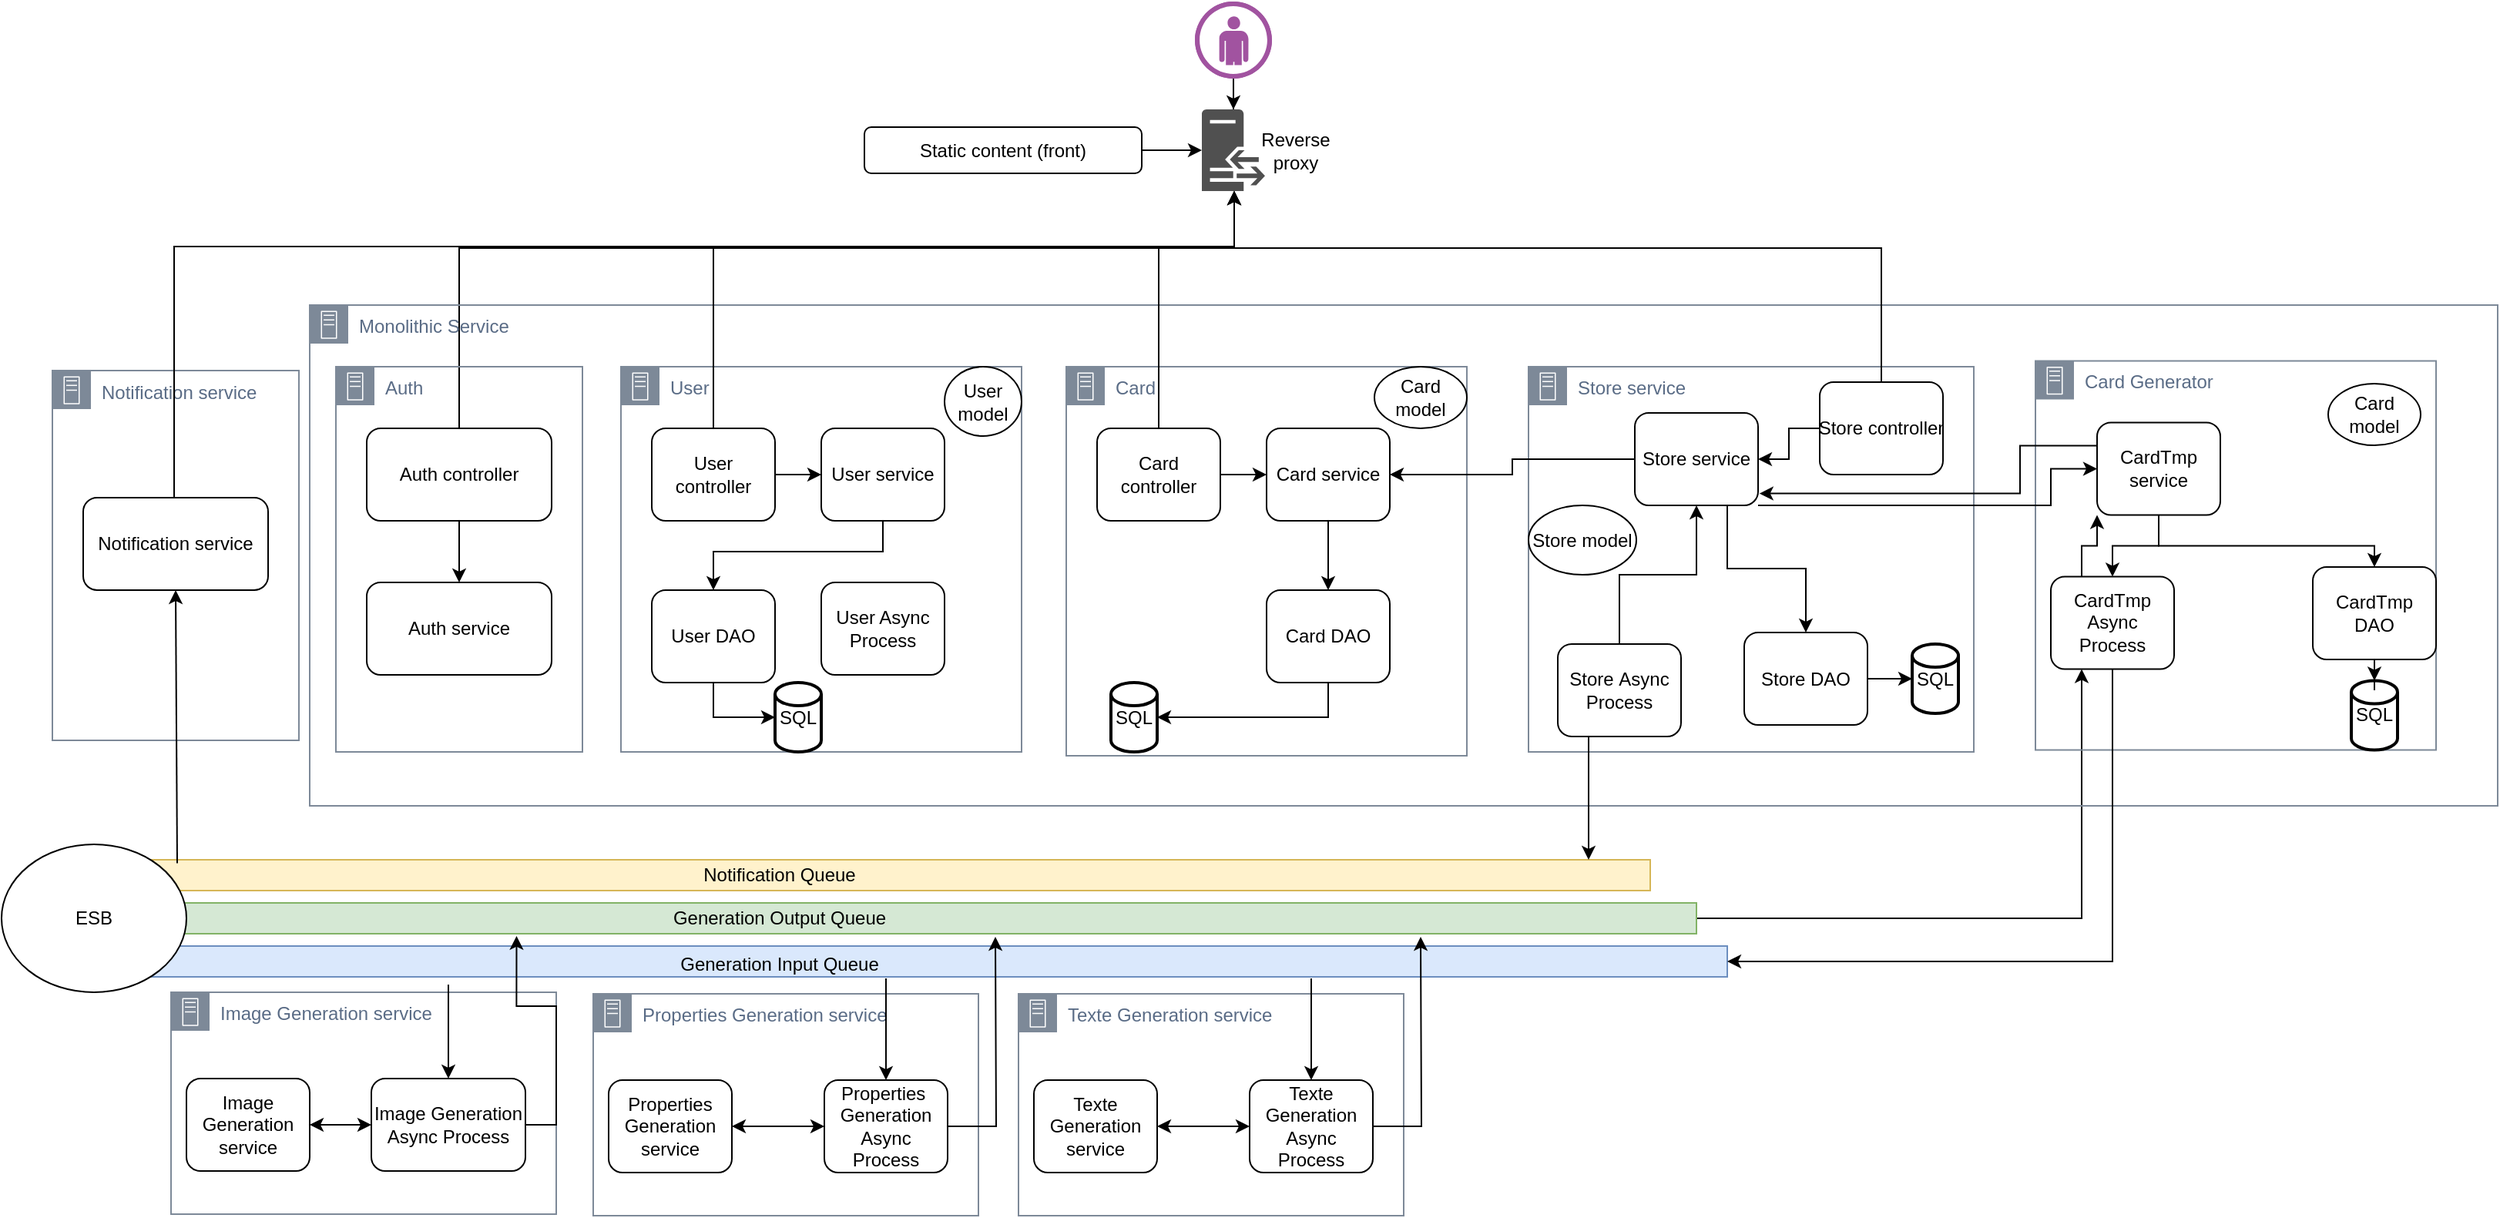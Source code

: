 <mxfile version="22.1.22" type="embed">
  <diagram name="Page-1" id="q6bTNU0Bb0r1d_ds81eu">
    <mxGraphModel dx="1678" dy="952" grid="1" gridSize="10" guides="1" tooltips="1" connect="1" arrows="1" fold="1" page="1" pageScale="1" pageWidth="827" pageHeight="1169" math="0" shadow="0">
      <root>
        <mxCell id="0" />
        <mxCell id="1" parent="0" />
        <mxCell id="54" style="edgeStyle=orthogonalEdgeStyle;rounded=0;orthogonalLoop=1;jettySize=auto;html=1;exitX=0.5;exitY=0;exitDx=0;exitDy=0;" edge="1" parent="1" source="NBiasI5mmAmGq7dsY7FG-7" target="NBiasI5mmAmGq7dsY7FG-2">
          <mxGeometry relative="1" as="geometry">
            <Array as="points">
              <mxPoint x="327" y="171" />
              <mxPoint x="830" y="171" />
            </Array>
          </mxGeometry>
        </mxCell>
        <mxCell id="eAkKvwcHHgbk8l9sqlYF-39" value="" style="rounded=0;whiteSpace=wrap;html=1;fillColor=#fff2cc;strokeColor=#d6b656;" parent="1" vertex="1">
          <mxGeometry x="62" y="568" width="1038" height="20" as="geometry" />
        </mxCell>
        <mxCell id="eAkKvwcHHgbk8l9sqlYF-126" style="edgeStyle=orthogonalEdgeStyle;rounded=0;orthogonalLoop=1;jettySize=auto;html=1;entryX=0.25;entryY=1;entryDx=0;entryDy=0;" parent="1" source="eAkKvwcHHgbk8l9sqlYF-40" target="eAkKvwcHHgbk8l9sqlYF-113" edge="1">
          <mxGeometry relative="1" as="geometry" />
        </mxCell>
        <mxCell id="eAkKvwcHHgbk8l9sqlYF-40" value="" style="rounded=0;whiteSpace=wrap;html=1;fillColor=#d5e8d4;strokeColor=#82b366;" parent="1" vertex="1">
          <mxGeometry x="62" y="596" width="1068" height="20" as="geometry" />
        </mxCell>
        <mxCell id="eAkKvwcHHgbk8l9sqlYF-58" value="" style="rounded=0;whiteSpace=wrap;html=1;fillColor=#dae8fc;strokeColor=#6c8ebf;" parent="1" vertex="1">
          <mxGeometry x="63" y="624" width="1087" height="20" as="geometry" />
        </mxCell>
        <mxCell id="eAkKvwcHHgbk8l9sqlYF-3" style="edgeStyle=orthogonalEdgeStyle;rounded=0;orthogonalLoop=1;jettySize=auto;html=1;exitX=0.5;exitY=1;exitDx=0;exitDy=0;exitPerimeter=0;" parent="1" source="NBiasI5mmAmGq7dsY7FG-1" target="NBiasI5mmAmGq7dsY7FG-2" edge="1">
          <mxGeometry relative="1" as="geometry" />
        </mxCell>
        <mxCell id="NBiasI5mmAmGq7dsY7FG-1" value="" style="verticalLabelPosition=bottom;sketch=0;html=1;fillColor=#A153A0;strokeColor=#ffffff;verticalAlign=top;align=center;points=[[0,0.5,0],[0.125,0.25,0],[0.25,0,0],[0.5,0,0],[0.75,0,0],[0.875,0.25,0],[1,0.5,0],[0.875,0.75,0],[0.75,1,0],[0.5,1,0],[0.125,0.75,0]];pointerEvents=1;shape=mxgraph.cisco_safe.compositeIcon;bgIcon=ellipse;resIcon=mxgraph.cisco_safe.design.user;" parent="1" vertex="1">
          <mxGeometry x="804.5" y="11" width="50" height="50" as="geometry" />
        </mxCell>
        <mxCell id="NBiasI5mmAmGq7dsY7FG-2" value="" style="sketch=0;pointerEvents=1;shadow=0;dashed=0;html=1;strokeColor=none;fillColor=#505050;labelPosition=center;verticalLabelPosition=bottom;verticalAlign=top;outlineConnect=0;align=center;shape=mxgraph.office.servers.reverse_proxy;" parent="1" vertex="1">
          <mxGeometry x="809" y="81" width="41" height="53" as="geometry" />
        </mxCell>
        <mxCell id="NBiasI5mmAmGq7dsY7FG-9" value="Notification service" style="points=[[0,0],[0.25,0],[0.5,0],[0.75,0],[1,0],[1,0.25],[1,0.5],[1,0.75],[1,1],[0.75,1],[0.5,1],[0.25,1],[0,1],[0,0.75],[0,0.5],[0,0.25]];outlineConnect=0;gradientColor=none;html=1;whiteSpace=wrap;fontSize=12;fontStyle=0;container=1;pointerEvents=0;collapsible=0;recursiveResize=0;shape=mxgraph.aws4.group;grIcon=mxgraph.aws4.group_on_premise;strokeColor=#7D8998;fillColor=none;verticalAlign=top;align=left;spacingLeft=30;fontColor=#5A6C86;dashed=0;" parent="1" vertex="1">
          <mxGeometry x="63" y="250.5" width="160" height="240" as="geometry" />
        </mxCell>
        <mxCell id="NBiasI5mmAmGq7dsY7FG-11" value="Notification service" style="rounded=1;whiteSpace=wrap;html=1;" parent="NBiasI5mmAmGq7dsY7FG-9" vertex="1">
          <mxGeometry x="20" y="82.5" width="120" height="60" as="geometry" />
        </mxCell>
        <mxCell id="eAkKvwcHHgbk8l9sqlYF-4" style="edgeStyle=orthogonalEdgeStyle;rounded=0;orthogonalLoop=1;jettySize=auto;html=1;exitX=1;exitY=0.5;exitDx=0;exitDy=0;" parent="1" source="NBiasI5mmAmGq7dsY7FG-34" target="NBiasI5mmAmGq7dsY7FG-2" edge="1">
          <mxGeometry relative="1" as="geometry" />
        </mxCell>
        <mxCell id="NBiasI5mmAmGq7dsY7FG-34" value="Static content (front)" style="rounded=1;whiteSpace=wrap;html=1;" parent="1" vertex="1">
          <mxGeometry x="590" y="92.5" width="180" height="30" as="geometry" />
        </mxCell>
        <mxCell id="NBiasI5mmAmGq7dsY7FG-35" value="Image Generation service" style="points=[[0,0],[0.25,0],[0.5,0],[0.75,0],[1,0],[1,0.25],[1,0.5],[1,0.75],[1,1],[0.75,1],[0.5,1],[0.25,1],[0,1],[0,0.75],[0,0.5],[0,0.25]];outlineConnect=0;gradientColor=none;html=1;whiteSpace=wrap;fontSize=12;fontStyle=0;container=1;pointerEvents=0;collapsible=0;recursiveResize=0;shape=mxgraph.aws4.group;grIcon=mxgraph.aws4.group_on_premise;strokeColor=#7D8998;fillColor=none;verticalAlign=top;align=left;spacingLeft=30;fontColor=#5A6C86;dashed=0;" parent="1" vertex="1">
          <mxGeometry x="140" y="654" width="250" height="144" as="geometry" />
        </mxCell>
        <mxCell id="NBiasI5mmAmGq7dsY7FG-37" value="Image Generation service" style="rounded=1;whiteSpace=wrap;html=1;" parent="NBiasI5mmAmGq7dsY7FG-35" vertex="1">
          <mxGeometry x="10" y="56" width="80" height="60" as="geometry" />
        </mxCell>
        <mxCell id="NBiasI5mmAmGq7dsY7FG-39" value="Image&amp;nbsp;Generation Async Process" style="rounded=1;whiteSpace=wrap;html=1;" parent="NBiasI5mmAmGq7dsY7FG-35" vertex="1">
          <mxGeometry x="130" y="56" width="100" height="60" as="geometry" />
        </mxCell>
        <mxCell id="eAkKvwcHHgbk8l9sqlYF-56" value="" style="endArrow=classic;startArrow=classic;html=1;rounded=0;entryX=0;entryY=0.5;entryDx=0;entryDy=0;exitX=1;exitY=0.5;exitDx=0;exitDy=0;" parent="NBiasI5mmAmGq7dsY7FG-35" source="NBiasI5mmAmGq7dsY7FG-37" target="NBiasI5mmAmGq7dsY7FG-39" edge="1">
          <mxGeometry width="50" height="50" relative="1" as="geometry">
            <mxPoint x="100" y="166" as="sourcePoint" />
            <mxPoint x="150" y="116" as="targetPoint" />
          </mxGeometry>
        </mxCell>
        <mxCell id="NBiasI5mmAmGq7dsY7FG-45" value="ESB" style="ellipse;whiteSpace=wrap;html=1;fillColor=default;" parent="1" vertex="1">
          <mxGeometry x="30" y="558" width="120" height="96" as="geometry" />
        </mxCell>
        <mxCell id="eAkKvwcHHgbk8l9sqlYF-42" value="" style="endArrow=classic;html=1;rounded=0;entryX=0.5;entryY=1;entryDx=0;entryDy=0;exitX=0.079;exitY=0.111;exitDx=0;exitDy=0;exitPerimeter=0;" parent="1" source="eAkKvwcHHgbk8l9sqlYF-39" target="NBiasI5mmAmGq7dsY7FG-11" edge="1">
          <mxGeometry width="50" height="50" relative="1" as="geometry">
            <mxPoint x="142" y="488" as="sourcePoint" />
            <mxPoint x="250" y="498" as="targetPoint" />
          </mxGeometry>
        </mxCell>
        <mxCell id="eAkKvwcHHgbk8l9sqlYF-47" value="Monolithic Service" style="points=[[0,0],[0.25,0],[0.5,0],[0.75,0],[1,0],[1,0.25],[1,0.5],[1,0.75],[1,1],[0.75,1],[0.5,1],[0.25,1],[0,1],[0,0.75],[0,0.5],[0,0.25]];outlineConnect=0;gradientColor=none;html=1;whiteSpace=wrap;fontSize=12;fontStyle=0;container=1;pointerEvents=0;collapsible=0;recursiveResize=0;shape=mxgraph.aws4.group;grIcon=mxgraph.aws4.group_on_premise;strokeColor=#7D8998;fillColor=none;verticalAlign=top;align=left;spacingLeft=30;fontColor=#5A6C86;dashed=0;" parent="1" vertex="1">
          <mxGeometry x="230" y="208" width="1420" height="325" as="geometry" />
        </mxCell>
        <mxCell id="NBiasI5mmAmGq7dsY7FG-6" value="Auth" style="points=[[0,0],[0.25,0],[0.5,0],[0.75,0],[1,0],[1,0.25],[1,0.5],[1,0.75],[1,1],[0.75,1],[0.5,1],[0.25,1],[0,1],[0,0.75],[0,0.5],[0,0.25]];outlineConnect=0;gradientColor=none;html=1;whiteSpace=wrap;fontSize=12;fontStyle=0;container=1;pointerEvents=0;collapsible=0;recursiveResize=0;shape=mxgraph.aws4.group;grIcon=mxgraph.aws4.group_on_premise;strokeColor=#7D8998;fillColor=none;verticalAlign=top;align=left;spacingLeft=30;fontColor=#5A6C86;dashed=0;" parent="eAkKvwcHHgbk8l9sqlYF-47" vertex="1">
          <mxGeometry x="17" y="40" width="160" height="250" as="geometry" />
        </mxCell>
        <mxCell id="eAkKvwcHHgbk8l9sqlYF-37" value="" style="edgeStyle=orthogonalEdgeStyle;rounded=0;orthogonalLoop=1;jettySize=auto;html=1;" parent="NBiasI5mmAmGq7dsY7FG-6" source="NBiasI5mmAmGq7dsY7FG-7" target="NBiasI5mmAmGq7dsY7FG-8" edge="1">
          <mxGeometry relative="1" as="geometry" />
        </mxCell>
        <mxCell id="NBiasI5mmAmGq7dsY7FG-7" value="Auth controller" style="rounded=1;whiteSpace=wrap;html=1;" parent="NBiasI5mmAmGq7dsY7FG-6" vertex="1">
          <mxGeometry x="20" y="40" width="120" height="60" as="geometry" />
        </mxCell>
        <mxCell id="NBiasI5mmAmGq7dsY7FG-8" value="Auth service" style="rounded=1;whiteSpace=wrap;html=1;" parent="NBiasI5mmAmGq7dsY7FG-6" vertex="1">
          <mxGeometry x="20" y="140" width="120" height="60" as="geometry" />
        </mxCell>
        <mxCell id="NBiasI5mmAmGq7dsY7FG-12" value="User" style="points=[[0,0],[0.25,0],[0.5,0],[0.75,0],[1,0],[1,0.25],[1,0.5],[1,0.75],[1,1],[0.75,1],[0.5,1],[0.25,1],[0,1],[0,0.75],[0,0.5],[0,0.25]];outlineConnect=0;gradientColor=none;html=1;whiteSpace=wrap;fontSize=12;fontStyle=0;container=1;pointerEvents=0;collapsible=0;recursiveResize=0;shape=mxgraph.aws4.group;grIcon=mxgraph.aws4.group_on_premise;strokeColor=#7D8998;fillColor=none;verticalAlign=top;align=left;spacingLeft=30;fontColor=#5A6C86;dashed=0;" parent="eAkKvwcHHgbk8l9sqlYF-47" vertex="1">
          <mxGeometry x="202" y="40" width="260" height="250" as="geometry" />
        </mxCell>
        <mxCell id="eAkKvwcHHgbk8l9sqlYF-21" value="" style="edgeStyle=orthogonalEdgeStyle;rounded=0;orthogonalLoop=1;jettySize=auto;html=1;" parent="NBiasI5mmAmGq7dsY7FG-12" source="NBiasI5mmAmGq7dsY7FG-13" target="NBiasI5mmAmGq7dsY7FG-14" edge="1">
          <mxGeometry relative="1" as="geometry" />
        </mxCell>
        <mxCell id="NBiasI5mmAmGq7dsY7FG-13" value="User controller" style="rounded=1;whiteSpace=wrap;html=1;" parent="NBiasI5mmAmGq7dsY7FG-12" vertex="1">
          <mxGeometry x="20" y="40" width="80" height="60" as="geometry" />
        </mxCell>
        <mxCell id="eAkKvwcHHgbk8l9sqlYF-25" style="edgeStyle=orthogonalEdgeStyle;rounded=0;orthogonalLoop=1;jettySize=auto;html=1;entryX=0.5;entryY=0;entryDx=0;entryDy=0;" parent="NBiasI5mmAmGq7dsY7FG-12" source="NBiasI5mmAmGq7dsY7FG-14" target="NBiasI5mmAmGq7dsY7FG-15" edge="1">
          <mxGeometry relative="1" as="geometry">
            <Array as="points">
              <mxPoint x="170" y="120" />
              <mxPoint x="60" y="120" />
            </Array>
          </mxGeometry>
        </mxCell>
        <mxCell id="NBiasI5mmAmGq7dsY7FG-14" value="User service" style="rounded=1;whiteSpace=wrap;html=1;" parent="NBiasI5mmAmGq7dsY7FG-12" vertex="1">
          <mxGeometry x="130" y="40" width="80" height="60" as="geometry" />
        </mxCell>
        <mxCell id="NBiasI5mmAmGq7dsY7FG-17" value="SQL" style="strokeWidth=2;html=1;shape=mxgraph.flowchart.database;whiteSpace=wrap;" parent="NBiasI5mmAmGq7dsY7FG-12" vertex="1">
          <mxGeometry x="100" y="205" width="30" height="45" as="geometry" />
        </mxCell>
        <mxCell id="NBiasI5mmAmGq7dsY7FG-18" value="User Async Process" style="rounded=1;whiteSpace=wrap;html=1;" parent="NBiasI5mmAmGq7dsY7FG-12" vertex="1">
          <mxGeometry x="130" y="140" width="80" height="60" as="geometry" />
        </mxCell>
        <mxCell id="NBiasI5mmAmGq7dsY7FG-25" value="User model" style="ellipse;whiteSpace=wrap;html=1;" parent="NBiasI5mmAmGq7dsY7FG-12" vertex="1">
          <mxGeometry x="210" width="50" height="45" as="geometry" />
        </mxCell>
        <mxCell id="NBiasI5mmAmGq7dsY7FG-15" value="User DAO" style="rounded=1;whiteSpace=wrap;html=1;" parent="NBiasI5mmAmGq7dsY7FG-12" vertex="1">
          <mxGeometry x="20" y="145" width="80" height="60" as="geometry" />
        </mxCell>
        <mxCell id="eAkKvwcHHgbk8l9sqlYF-31" style="edgeStyle=orthogonalEdgeStyle;rounded=0;orthogonalLoop=1;jettySize=auto;html=1;entryX=0;entryY=0.5;entryDx=0;entryDy=0;entryPerimeter=0;" parent="NBiasI5mmAmGq7dsY7FG-12" source="NBiasI5mmAmGq7dsY7FG-15" target="NBiasI5mmAmGq7dsY7FG-17" edge="1">
          <mxGeometry relative="1" as="geometry" />
        </mxCell>
        <mxCell id="NBiasI5mmAmGq7dsY7FG-27" value="Card" style="points=[[0,0],[0.25,0],[0.5,0],[0.75,0],[1,0],[1,0.25],[1,0.5],[1,0.75],[1,1],[0.75,1],[0.5,1],[0.25,1],[0,1],[0,0.75],[0,0.5],[0,0.25]];outlineConnect=0;gradientColor=none;html=1;whiteSpace=wrap;fontSize=12;fontStyle=0;container=1;pointerEvents=0;collapsible=0;recursiveResize=0;shape=mxgraph.aws4.group;grIcon=mxgraph.aws4.group_on_premise;strokeColor=#7D8998;fillColor=none;verticalAlign=top;align=left;spacingLeft=30;fontColor=#5A6C86;dashed=0;" parent="eAkKvwcHHgbk8l9sqlYF-47" vertex="1">
          <mxGeometry x="491" y="40" width="260" height="252.5" as="geometry" />
        </mxCell>
        <mxCell id="eAkKvwcHHgbk8l9sqlYF-14" value="" style="edgeStyle=orthogonalEdgeStyle;rounded=0;orthogonalLoop=1;jettySize=auto;html=1;" parent="NBiasI5mmAmGq7dsY7FG-27" source="NBiasI5mmAmGq7dsY7FG-28" target="NBiasI5mmAmGq7dsY7FG-29" edge="1">
          <mxGeometry relative="1" as="geometry" />
        </mxCell>
        <mxCell id="NBiasI5mmAmGq7dsY7FG-28" value="Card controller" style="rounded=1;whiteSpace=wrap;html=1;" parent="NBiasI5mmAmGq7dsY7FG-27" vertex="1">
          <mxGeometry x="20" y="40" width="80" height="60" as="geometry" />
        </mxCell>
        <mxCell id="eAkKvwcHHgbk8l9sqlYF-119" value="" style="edgeStyle=orthogonalEdgeStyle;rounded=0;orthogonalLoop=1;jettySize=auto;html=1;" parent="NBiasI5mmAmGq7dsY7FG-27" source="NBiasI5mmAmGq7dsY7FG-29" target="NBiasI5mmAmGq7dsY7FG-33" edge="1">
          <mxGeometry relative="1" as="geometry" />
        </mxCell>
        <mxCell id="NBiasI5mmAmGq7dsY7FG-29" value="Card service" style="rounded=1;whiteSpace=wrap;html=1;" parent="NBiasI5mmAmGq7dsY7FG-27" vertex="1">
          <mxGeometry x="130" y="40" width="80" height="60" as="geometry" />
        </mxCell>
        <mxCell id="NBiasI5mmAmGq7dsY7FG-30" value="SQL" style="strokeWidth=2;html=1;shape=mxgraph.flowchart.database;whiteSpace=wrap;" parent="NBiasI5mmAmGq7dsY7FG-27" vertex="1">
          <mxGeometry x="29" y="205" width="30" height="45" as="geometry" />
        </mxCell>
        <mxCell id="NBiasI5mmAmGq7dsY7FG-32" value="Card model" style="ellipse;whiteSpace=wrap;html=1;" parent="NBiasI5mmAmGq7dsY7FG-27" vertex="1">
          <mxGeometry x="200" width="60" height="40" as="geometry" />
        </mxCell>
        <mxCell id="NBiasI5mmAmGq7dsY7FG-33" value="Card DAO" style="rounded=1;whiteSpace=wrap;html=1;" parent="NBiasI5mmAmGq7dsY7FG-27" vertex="1">
          <mxGeometry x="130" y="145" width="80" height="60" as="geometry" />
        </mxCell>
        <mxCell id="eAkKvwcHHgbk8l9sqlYF-121" style="edgeStyle=orthogonalEdgeStyle;rounded=0;orthogonalLoop=1;jettySize=auto;html=1;exitX=0.5;exitY=1;exitDx=0;exitDy=0;entryX=1;entryY=0.5;entryDx=0;entryDy=0;entryPerimeter=0;" parent="NBiasI5mmAmGq7dsY7FG-27" source="NBiasI5mmAmGq7dsY7FG-33" target="NBiasI5mmAmGq7dsY7FG-30" edge="1">
          <mxGeometry relative="1" as="geometry" />
        </mxCell>
        <mxCell id="eAkKvwcHHgbk8l9sqlYF-48" value="Store service" style="points=[[0,0],[0.25,0],[0.5,0],[0.75,0],[1,0],[1,0.25],[1,0.5],[1,0.75],[1,1],[0.75,1],[0.5,1],[0.25,1],[0,1],[0,0.75],[0,0.5],[0,0.25]];outlineConnect=0;gradientColor=none;html=1;whiteSpace=wrap;fontSize=12;fontStyle=0;container=1;pointerEvents=0;collapsible=0;recursiveResize=0;shape=mxgraph.aws4.group;grIcon=mxgraph.aws4.group_on_premise;strokeColor=#7D8998;fillColor=none;verticalAlign=top;align=left;spacingLeft=30;fontColor=#5A6C86;dashed=0;" parent="eAkKvwcHHgbk8l9sqlYF-47" vertex="1">
          <mxGeometry x="791" y="40" width="289" height="250" as="geometry" />
        </mxCell>
        <mxCell id="eAkKvwcHHgbk8l9sqlYF-49" value="" style="edgeStyle=orthogonalEdgeStyle;rounded=0;orthogonalLoop=1;jettySize=auto;html=1;" parent="eAkKvwcHHgbk8l9sqlYF-48" source="eAkKvwcHHgbk8l9sqlYF-50" target="eAkKvwcHHgbk8l9sqlYF-51" edge="1">
          <mxGeometry relative="1" as="geometry" />
        </mxCell>
        <mxCell id="eAkKvwcHHgbk8l9sqlYF-50" value="Store&amp;nbsp;controller" style="rounded=1;whiteSpace=wrap;html=1;" parent="eAkKvwcHHgbk8l9sqlYF-48" vertex="1">
          <mxGeometry x="189" y="10" width="80" height="60" as="geometry" />
        </mxCell>
        <mxCell id="eAkKvwcHHgbk8l9sqlYF-72" style="edgeStyle=orthogonalEdgeStyle;rounded=0;orthogonalLoop=1;jettySize=auto;html=1;exitX=0.5;exitY=1;exitDx=0;exitDy=0;entryX=0.5;entryY=0;entryDx=0;entryDy=0;" parent="eAkKvwcHHgbk8l9sqlYF-48" source="eAkKvwcHHgbk8l9sqlYF-51" target="eAkKvwcHHgbk8l9sqlYF-68" edge="1">
          <mxGeometry relative="1" as="geometry">
            <Array as="points">
              <mxPoint x="129" y="90" />
              <mxPoint x="129" y="131" />
              <mxPoint x="180" y="131" />
            </Array>
          </mxGeometry>
        </mxCell>
        <mxCell id="eAkKvwcHHgbk8l9sqlYF-51" value="Store&amp;nbsp;service" style="rounded=1;whiteSpace=wrap;html=1;" parent="eAkKvwcHHgbk8l9sqlYF-48" vertex="1">
          <mxGeometry x="69" y="30" width="80" height="60" as="geometry" />
        </mxCell>
        <mxCell id="eAkKvwcHHgbk8l9sqlYF-74" style="edgeStyle=orthogonalEdgeStyle;rounded=0;orthogonalLoop=1;jettySize=auto;html=1;entryX=0.5;entryY=1;entryDx=0;entryDy=0;" parent="eAkKvwcHHgbk8l9sqlYF-48" source="eAkKvwcHHgbk8l9sqlYF-52" target="eAkKvwcHHgbk8l9sqlYF-51" edge="1">
          <mxGeometry relative="1" as="geometry" />
        </mxCell>
        <mxCell id="eAkKvwcHHgbk8l9sqlYF-52" value="Store&amp;nbsp;Async Process" style="rounded=1;whiteSpace=wrap;html=1;" parent="eAkKvwcHHgbk8l9sqlYF-48" vertex="1">
          <mxGeometry x="19" y="180" width="80" height="60" as="geometry" />
        </mxCell>
        <mxCell id="eAkKvwcHHgbk8l9sqlYF-67" value="SQL" style="strokeWidth=2;html=1;shape=mxgraph.flowchart.database;whiteSpace=wrap;" parent="eAkKvwcHHgbk8l9sqlYF-48" vertex="1">
          <mxGeometry x="249" y="180" width="30" height="45" as="geometry" />
        </mxCell>
        <mxCell id="eAkKvwcHHgbk8l9sqlYF-68" value="Store&amp;nbsp;DAO" style="rounded=1;whiteSpace=wrap;html=1;" parent="eAkKvwcHHgbk8l9sqlYF-48" vertex="1">
          <mxGeometry x="140" y="172.5" width="80" height="60" as="geometry" />
        </mxCell>
        <mxCell id="eAkKvwcHHgbk8l9sqlYF-69" style="edgeStyle=orthogonalEdgeStyle;rounded=0;orthogonalLoop=1;jettySize=auto;html=1;entryX=0;entryY=0.5;entryDx=0;entryDy=0;entryPerimeter=0;" parent="eAkKvwcHHgbk8l9sqlYF-48" source="eAkKvwcHHgbk8l9sqlYF-68" target="eAkKvwcHHgbk8l9sqlYF-67" edge="1">
          <mxGeometry relative="1" as="geometry" />
        </mxCell>
        <mxCell id="eAkKvwcHHgbk8l9sqlYF-71" value="&lt;div&gt;Store&amp;nbsp;model&lt;/div&gt;" style="ellipse;whiteSpace=wrap;html=1;" parent="eAkKvwcHHgbk8l9sqlYF-48" vertex="1">
          <mxGeometry y="90" width="70" height="45" as="geometry" />
        </mxCell>
        <mxCell id="eAkKvwcHHgbk8l9sqlYF-75" style="edgeStyle=orthogonalEdgeStyle;rounded=0;orthogonalLoop=1;jettySize=auto;html=1;entryX=1;entryY=0.5;entryDx=0;entryDy=0;" parent="eAkKvwcHHgbk8l9sqlYF-47" source="eAkKvwcHHgbk8l9sqlYF-51" target="NBiasI5mmAmGq7dsY7FG-29" edge="1">
          <mxGeometry relative="1" as="geometry" />
        </mxCell>
        <mxCell id="eAkKvwcHHgbk8l9sqlYF-106" value="Card Generator" style="points=[[0,0],[0.25,0],[0.5,0],[0.75,0],[1,0],[1,0.25],[1,0.5],[1,0.75],[1,1],[0.75,1],[0.5,1],[0.25,1],[0,1],[0,0.75],[0,0.5],[0,0.25]];outlineConnect=0;gradientColor=none;html=1;whiteSpace=wrap;fontSize=12;fontStyle=0;container=1;pointerEvents=0;collapsible=0;recursiveResize=0;shape=mxgraph.aws4.group;grIcon=mxgraph.aws4.group_on_premise;strokeColor=#7D8998;fillColor=none;verticalAlign=top;align=left;spacingLeft=30;fontColor=#5A6C86;dashed=0;" parent="eAkKvwcHHgbk8l9sqlYF-47" vertex="1">
          <mxGeometry x="1120" y="36.25" width="260" height="252.5" as="geometry" />
        </mxCell>
        <mxCell id="eAkKvwcHHgbk8l9sqlYF-109" style="edgeStyle=orthogonalEdgeStyle;rounded=0;orthogonalLoop=1;jettySize=auto;html=1;entryX=0.5;entryY=0;entryDx=0;entryDy=0;" parent="eAkKvwcHHgbk8l9sqlYF-106" source="eAkKvwcHHgbk8l9sqlYF-111" target="eAkKvwcHHgbk8l9sqlYF-115" edge="1">
          <mxGeometry relative="1" as="geometry">
            <Array as="points">
              <mxPoint x="170" y="120" />
              <mxPoint x="60" y="120" />
            </Array>
          </mxGeometry>
        </mxCell>
        <mxCell id="eAkKvwcHHgbk8l9sqlYF-110" value="" style="edgeStyle=orthogonalEdgeStyle;rounded=0;orthogonalLoop=1;jettySize=auto;html=1;" parent="eAkKvwcHHgbk8l9sqlYF-106" source="eAkKvwcHHgbk8l9sqlYF-111" target="eAkKvwcHHgbk8l9sqlYF-113" edge="1">
          <mxGeometry relative="1" as="geometry" />
        </mxCell>
        <mxCell id="eAkKvwcHHgbk8l9sqlYF-111" value="CardTmp&lt;div&gt;service&lt;/div&gt;" style="rounded=1;whiteSpace=wrap;html=1;" parent="eAkKvwcHHgbk8l9sqlYF-106" vertex="1">
          <mxGeometry x="40" y="40" width="80" height="60" as="geometry" />
        </mxCell>
        <mxCell id="eAkKvwcHHgbk8l9sqlYF-112" value="SQL" style="strokeWidth=2;html=1;shape=mxgraph.flowchart.database;whiteSpace=wrap;" parent="eAkKvwcHHgbk8l9sqlYF-106" vertex="1">
          <mxGeometry x="205" y="207.5" width="30" height="45" as="geometry" />
        </mxCell>
        <mxCell id="eAkKvwcHHgbk8l9sqlYF-129" style="edgeStyle=orthogonalEdgeStyle;rounded=0;orthogonalLoop=1;jettySize=auto;html=1;exitX=0.25;exitY=0;exitDx=0;exitDy=0;entryX=0;entryY=1;entryDx=0;entryDy=0;" parent="eAkKvwcHHgbk8l9sqlYF-106" source="eAkKvwcHHgbk8l9sqlYF-113" target="eAkKvwcHHgbk8l9sqlYF-111" edge="1">
          <mxGeometry relative="1" as="geometry" />
        </mxCell>
        <mxCell id="eAkKvwcHHgbk8l9sqlYF-113" value="CardTmp Async Process" style="rounded=1;whiteSpace=wrap;html=1;" parent="eAkKvwcHHgbk8l9sqlYF-106" vertex="1">
          <mxGeometry x="10" y="140" width="80" height="60" as="geometry" />
        </mxCell>
        <mxCell id="eAkKvwcHHgbk8l9sqlYF-114" value="Card model" style="ellipse;whiteSpace=wrap;html=1;" parent="eAkKvwcHHgbk8l9sqlYF-106" vertex="1">
          <mxGeometry x="190" y="14.75" width="60" height="40" as="geometry" />
        </mxCell>
        <mxCell id="eAkKvwcHHgbk8l9sqlYF-127" value="" style="edgeStyle=orthogonalEdgeStyle;rounded=0;orthogonalLoop=1;jettySize=auto;html=1;" parent="eAkKvwcHHgbk8l9sqlYF-106" source="eAkKvwcHHgbk8l9sqlYF-115" target="eAkKvwcHHgbk8l9sqlYF-112" edge="1">
          <mxGeometry relative="1" as="geometry" />
        </mxCell>
        <mxCell id="eAkKvwcHHgbk8l9sqlYF-115" value="CardTmp DAO" style="rounded=1;whiteSpace=wrap;html=1;" parent="eAkKvwcHHgbk8l9sqlYF-106" vertex="1">
          <mxGeometry x="180" y="133.75" width="80" height="60" as="geometry" />
        </mxCell>
        <mxCell id="eAkKvwcHHgbk8l9sqlYF-123" style="edgeStyle=orthogonalEdgeStyle;rounded=0;orthogonalLoop=1;jettySize=auto;html=1;exitX=1;exitY=1;exitDx=0;exitDy=0;entryX=0;entryY=0.5;entryDx=0;entryDy=0;" parent="eAkKvwcHHgbk8l9sqlYF-47" source="eAkKvwcHHgbk8l9sqlYF-51" target="eAkKvwcHHgbk8l9sqlYF-111" edge="1">
          <mxGeometry relative="1" as="geometry">
            <Array as="points">
              <mxPoint x="1130" y="130" />
              <mxPoint x="1130" y="106" />
            </Array>
          </mxGeometry>
        </mxCell>
        <mxCell id="eAkKvwcHHgbk8l9sqlYF-130" style="edgeStyle=orthogonalEdgeStyle;rounded=0;orthogonalLoop=1;jettySize=auto;html=1;exitX=0;exitY=0.25;exitDx=0;exitDy=0;entryX=1.011;entryY=0.871;entryDx=0;entryDy=0;entryPerimeter=0;" parent="eAkKvwcHHgbk8l9sqlYF-47" source="eAkKvwcHHgbk8l9sqlYF-111" target="eAkKvwcHHgbk8l9sqlYF-51" edge="1">
          <mxGeometry relative="1" as="geometry">
            <Array as="points">
              <mxPoint x="1110" y="91" />
              <mxPoint x="1110" y="122" />
            </Array>
          </mxGeometry>
        </mxCell>
        <mxCell id="eAkKvwcHHgbk8l9sqlYF-62" value="" style="endArrow=classic;html=1;rounded=0;exitX=0.25;exitY=1;exitDx=0;exitDy=0;" parent="1" source="eAkKvwcHHgbk8l9sqlYF-52" edge="1">
          <mxGeometry width="50" height="50" relative="1" as="geometry">
            <mxPoint x="960" y="558" as="sourcePoint" />
            <mxPoint x="1060" y="568" as="targetPoint" />
          </mxGeometry>
        </mxCell>
        <mxCell id="eAkKvwcHHgbk8l9sqlYF-124" style="edgeStyle=orthogonalEdgeStyle;rounded=0;orthogonalLoop=1;jettySize=auto;html=1;entryX=1;entryY=0.5;entryDx=0;entryDy=0;" parent="1" source="eAkKvwcHHgbk8l9sqlYF-113" target="eAkKvwcHHgbk8l9sqlYF-58" edge="1">
          <mxGeometry relative="1" as="geometry">
            <Array as="points">
              <mxPoint x="1400" y="634" />
            </Array>
          </mxGeometry>
        </mxCell>
        <mxCell id="2" value="" style="endArrow=classic;html=1;rounded=0;entryX=0.5;entryY=0;entryDx=0;entryDy=0;" edge="1" parent="1" target="NBiasI5mmAmGq7dsY7FG-39">
          <mxGeometry width="50" height="50" relative="1" as="geometry">
            <mxPoint x="320" y="649" as="sourcePoint" />
            <mxPoint x="710" y="569" as="targetPoint" />
          </mxGeometry>
        </mxCell>
        <mxCell id="3" style="edgeStyle=orthogonalEdgeStyle;rounded=0;orthogonalLoop=1;jettySize=auto;html=1;exitX=1;exitY=0.5;exitDx=0;exitDy=0;entryX=0.283;entryY=1.072;entryDx=0;entryDy=0;entryPerimeter=0;" edge="1" parent="1" source="NBiasI5mmAmGq7dsY7FG-39" target="eAkKvwcHHgbk8l9sqlYF-40">
          <mxGeometry relative="1" as="geometry">
            <mxPoint x="380" y="740.44" as="sourcePoint" />
            <mxPoint x="421.816" y="619" as="targetPoint" />
          </mxGeometry>
        </mxCell>
        <mxCell id="40" value="Properties Generation service" style="points=[[0,0],[0.25,0],[0.5,0],[0.75,0],[1,0],[1,0.25],[1,0.5],[1,0.75],[1,1],[0.75,1],[0.5,1],[0.25,1],[0,1],[0,0.75],[0,0.5],[0,0.25]];outlineConnect=0;gradientColor=none;html=1;whiteSpace=wrap;fontSize=12;fontStyle=0;container=1;pointerEvents=0;collapsible=0;recursiveResize=0;shape=mxgraph.aws4.group;grIcon=mxgraph.aws4.group_on_premise;strokeColor=#7D8998;fillColor=none;verticalAlign=top;align=left;spacingLeft=30;fontColor=#5A6C86;dashed=0;" vertex="1" parent="1">
          <mxGeometry x="414" y="655" width="250" height="144" as="geometry" />
        </mxCell>
        <mxCell id="41" value="Properties&lt;br&gt;Generation service" style="rounded=1;whiteSpace=wrap;html=1;" vertex="1" parent="40">
          <mxGeometry x="10" y="56" width="80" height="60" as="geometry" />
        </mxCell>
        <mxCell id="42" value="Properties&amp;nbsp;&lt;br&gt;Generation Async Process" style="rounded=1;whiteSpace=wrap;html=1;" vertex="1" parent="40">
          <mxGeometry x="150" y="56" width="80" height="60" as="geometry" />
        </mxCell>
        <mxCell id="43" value="" style="endArrow=classic;startArrow=classic;html=1;rounded=0;entryX=0;entryY=0.5;entryDx=0;entryDy=0;exitX=1;exitY=0.5;exitDx=0;exitDy=0;" edge="1" parent="40" source="41" target="42">
          <mxGeometry width="50" height="50" relative="1" as="geometry">
            <mxPoint x="100" y="166" as="sourcePoint" />
            <mxPoint x="150" y="116" as="targetPoint" />
          </mxGeometry>
        </mxCell>
        <mxCell id="44" value="" style="endArrow=classic;html=1;rounded=0;entryX=0.5;entryY=0;entryDx=0;entryDy=0;exitX=0.223;exitY=1.016;exitDx=0;exitDy=0;exitPerimeter=0;" edge="1" parent="1" target="42">
          <mxGeometry width="50" height="50" relative="1" as="geometry">
            <mxPoint x="604" y="645" as="sourcePoint" />
            <mxPoint x="984" y="570" as="targetPoint" />
          </mxGeometry>
        </mxCell>
        <mxCell id="45" style="edgeStyle=orthogonalEdgeStyle;rounded=0;orthogonalLoop=1;jettySize=auto;html=1;exitX=1;exitY=0.5;exitDx=0;exitDy=0;entryX=0.283;entryY=1.072;entryDx=0;entryDy=0;entryPerimeter=0;" edge="1" parent="1" source="42">
          <mxGeometry relative="1" as="geometry">
            <mxPoint x="654" y="741.44" as="sourcePoint" />
            <mxPoint x="675" y="618" as="targetPoint" />
          </mxGeometry>
        </mxCell>
        <mxCell id="46" value="Texte Generation service" style="points=[[0,0],[0.25,0],[0.5,0],[0.75,0],[1,0],[1,0.25],[1,0.5],[1,0.75],[1,1],[0.75,1],[0.5,1],[0.25,1],[0,1],[0,0.75],[0,0.5],[0,0.25]];outlineConnect=0;gradientColor=none;html=1;whiteSpace=wrap;fontSize=12;fontStyle=0;container=1;pointerEvents=0;collapsible=0;recursiveResize=0;shape=mxgraph.aws4.group;grIcon=mxgraph.aws4.group_on_premise;strokeColor=#7D8998;fillColor=none;verticalAlign=top;align=left;spacingLeft=30;fontColor=#5A6C86;dashed=0;" vertex="1" parent="1">
          <mxGeometry x="690" y="655" width="250" height="144" as="geometry" />
        </mxCell>
        <mxCell id="47" value="Texte&lt;br&gt;Generation service" style="rounded=1;whiteSpace=wrap;html=1;" vertex="1" parent="46">
          <mxGeometry x="10" y="56" width="80" height="60" as="geometry" />
        </mxCell>
        <mxCell id="48" value="Texte&lt;br&gt;Generation Async Process" style="rounded=1;whiteSpace=wrap;html=1;" vertex="1" parent="46">
          <mxGeometry x="150" y="56" width="80" height="60" as="geometry" />
        </mxCell>
        <mxCell id="49" value="" style="endArrow=classic;startArrow=classic;html=1;rounded=0;entryX=0;entryY=0.5;entryDx=0;entryDy=0;exitX=1;exitY=0.5;exitDx=0;exitDy=0;" edge="1" parent="46" source="47" target="48">
          <mxGeometry width="50" height="50" relative="1" as="geometry">
            <mxPoint x="100" y="166" as="sourcePoint" />
            <mxPoint x="150" y="116" as="targetPoint" />
          </mxGeometry>
        </mxCell>
        <mxCell id="50" value="" style="endArrow=classic;html=1;rounded=0;entryX=0.5;entryY=0;entryDx=0;entryDy=0;exitX=0.223;exitY=1.016;exitDx=0;exitDy=0;exitPerimeter=0;" edge="1" parent="1" target="48">
          <mxGeometry width="50" height="50" relative="1" as="geometry">
            <mxPoint x="880" y="645" as="sourcePoint" />
            <mxPoint x="1260" y="570" as="targetPoint" />
          </mxGeometry>
        </mxCell>
        <mxCell id="51" style="edgeStyle=orthogonalEdgeStyle;rounded=0;orthogonalLoop=1;jettySize=auto;html=1;exitX=1;exitY=0.5;exitDx=0;exitDy=0;entryX=0.283;entryY=1.072;entryDx=0;entryDy=0;entryPerimeter=0;" edge="1" parent="1" source="48">
          <mxGeometry relative="1" as="geometry">
            <mxPoint x="930" y="741.44" as="sourcePoint" />
            <mxPoint x="951" y="618" as="targetPoint" />
          </mxGeometry>
        </mxCell>
        <mxCell id="52" style="edgeStyle=orthogonalEdgeStyle;rounded=0;orthogonalLoop=1;jettySize=auto;html=1;exitX=0.5;exitY=0;exitDx=0;exitDy=0;" edge="1" parent="1" source="NBiasI5mmAmGq7dsY7FG-28" target="NBiasI5mmAmGq7dsY7FG-2">
          <mxGeometry relative="1" as="geometry">
            <Array as="points">
              <mxPoint x="781" y="171" />
              <mxPoint x="830" y="171" />
            </Array>
          </mxGeometry>
        </mxCell>
        <mxCell id="53" style="edgeStyle=orthogonalEdgeStyle;rounded=0;orthogonalLoop=1;jettySize=auto;html=1;exitX=0.5;exitY=0;exitDx=0;exitDy=0;" edge="1" parent="1" source="NBiasI5mmAmGq7dsY7FG-13" target="NBiasI5mmAmGq7dsY7FG-2">
          <mxGeometry relative="1" as="geometry">
            <Array as="points">
              <mxPoint x="492" y="171" />
              <mxPoint x="830" y="171" />
            </Array>
          </mxGeometry>
        </mxCell>
        <mxCell id="56" style="edgeStyle=orthogonalEdgeStyle;rounded=0;orthogonalLoop=1;jettySize=auto;html=1;exitX=0.5;exitY=0;exitDx=0;exitDy=0;" edge="1" parent="1" source="eAkKvwcHHgbk8l9sqlYF-50" target="NBiasI5mmAmGq7dsY7FG-2">
          <mxGeometry relative="1" as="geometry">
            <Array as="points">
              <mxPoint x="1250" y="171" />
              <mxPoint x="830" y="171" />
            </Array>
          </mxGeometry>
        </mxCell>
        <mxCell id="58" value="Notification Queue" style="text;html=1;strokeColor=none;fillColor=none;align=center;verticalAlign=middle;whiteSpace=wrap;rounded=0;" vertex="1" parent="1">
          <mxGeometry x="470" y="563" width="130" height="30" as="geometry" />
        </mxCell>
        <mxCell id="59" value="Generation Output Queue" style="text;html=1;strokeColor=none;fillColor=none;align=center;verticalAlign=middle;whiteSpace=wrap;rounded=0;" vertex="1" parent="1">
          <mxGeometry x="450" y="591" width="170" height="30" as="geometry" />
        </mxCell>
        <mxCell id="60" value="Generation Input Queue" style="text;html=1;strokeColor=none;fillColor=none;align=center;verticalAlign=middle;whiteSpace=wrap;rounded=0;" vertex="1" parent="1">
          <mxGeometry x="450" y="621" width="170" height="30" as="geometry" />
        </mxCell>
        <mxCell id="61" value="Reverse proxy" style="text;html=1;strokeColor=none;fillColor=none;align=center;verticalAlign=middle;whiteSpace=wrap;rounded=0;" vertex="1" parent="1">
          <mxGeometry x="840" y="92.5" width="60" height="30" as="geometry" />
        </mxCell>
        <mxCell id="62" style="edgeStyle=orthogonalEdgeStyle;rounded=0;orthogonalLoop=1;jettySize=auto;html=1;exitX=0.5;exitY=0;exitDx=0;exitDy=0;" edge="1" parent="1" source="NBiasI5mmAmGq7dsY7FG-11" target="NBiasI5mmAmGq7dsY7FG-2">
          <mxGeometry relative="1" as="geometry">
            <Array as="points">
              <mxPoint x="142" y="170" />
              <mxPoint x="830" y="170" />
            </Array>
          </mxGeometry>
        </mxCell>
      </root>
    </mxGraphModel>
  </diagram>
</mxfile>
